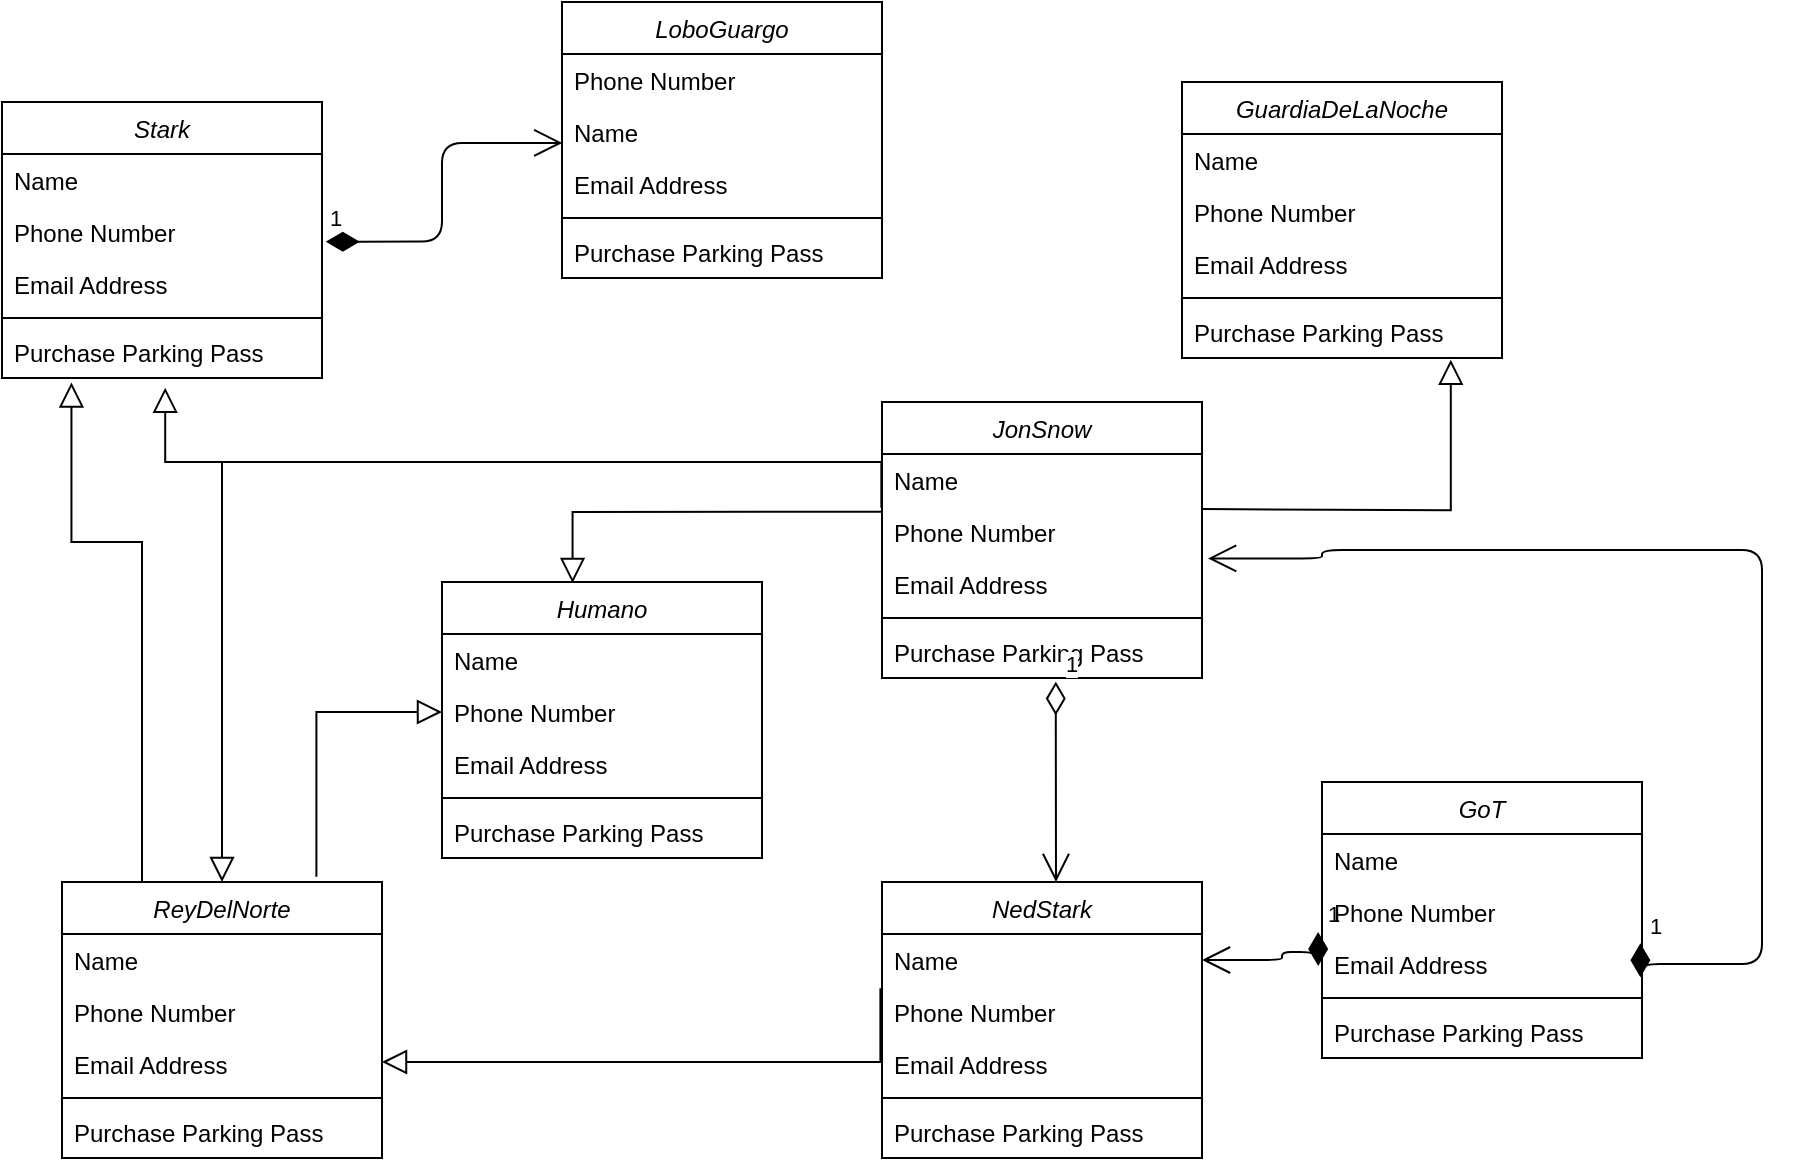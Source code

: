<mxfile version="13.6.6" type="github">
  <diagram id="C5RBs43oDa-KdzZeNtuy" name="Page-1">
    <mxGraphModel dx="1730" dy="967" grid="1" gridSize="10" guides="1" tooltips="1" connect="1" arrows="1" fold="1" page="1" pageScale="1" pageWidth="827" pageHeight="1169" math="0" shadow="0">
      <root>
        <mxCell id="WIyWlLk6GJQsqaUBKTNV-0" />
        <mxCell id="WIyWlLk6GJQsqaUBKTNV-1" parent="WIyWlLk6GJQsqaUBKTNV-0" />
        <mxCell id="zkfFHV4jXpPFQw0GAbJ--12" value="" style="endArrow=block;endSize=10;endFill=0;shadow=0;strokeWidth=1;rounded=0;edgeStyle=elbowEdgeStyle;elbow=vertical;exitX=0.795;exitY=-0.019;exitDx=0;exitDy=0;entryX=0;entryY=0.5;entryDx=0;entryDy=0;exitPerimeter=0;" parent="WIyWlLk6GJQsqaUBKTNV-1" source="v9FpdA5-NVHmIm3Xt7HI-14" target="zkfFHV4jXpPFQw0GAbJ--2" edge="1">
          <mxGeometry width="160" relative="1" as="geometry">
            <mxPoint x="210" y="358.58" as="sourcePoint" />
            <mxPoint x="340" y="358.58" as="targetPoint" />
            <Array as="points">
              <mxPoint x="180" y="855" />
            </Array>
          </mxGeometry>
        </mxCell>
        <mxCell id="v9FpdA5-NVHmIm3Xt7HI-50" value="1" style="endArrow=open;html=1;endSize=12;startArrow=diamondThin;startSize=14;startFill=1;edgeStyle=orthogonalEdgeStyle;align=left;verticalAlign=bottom;exitX=0.995;exitY=0.1;exitDx=0;exitDy=0;exitPerimeter=0;entryX=1.019;entryY=0.008;entryDx=0;entryDy=0;entryPerimeter=0;" edge="1" parent="WIyWlLk6GJQsqaUBKTNV-1" source="v9FpdA5-NVHmIm3Xt7HI-35" target="v9FpdA5-NVHmIm3Xt7HI-41">
          <mxGeometry x="-1" y="3" relative="1" as="geometry">
            <mxPoint x="260" y="820" as="sourcePoint" />
            <mxPoint x="420" y="820" as="targetPoint" />
            <Array as="points">
              <mxPoint x="880" y="981" />
              <mxPoint x="880" y="774" />
              <mxPoint x="660" y="774" />
              <mxPoint x="660" y="778" />
            </Array>
          </mxGeometry>
        </mxCell>
        <mxCell id="v9FpdA5-NVHmIm3Xt7HI-38" value="JonSnow" style="swimlane;fontStyle=2;align=center;verticalAlign=top;childLayout=stackLayout;horizontal=1;startSize=26;horizontalStack=0;resizeParent=1;resizeLast=0;collapsible=1;marginBottom=0;rounded=0;shadow=0;strokeWidth=1;" vertex="1" parent="WIyWlLk6GJQsqaUBKTNV-1">
          <mxGeometry x="440" y="700" width="160" height="138" as="geometry">
            <mxRectangle x="230" y="140" width="160" height="26" as="alternateBounds" />
          </mxGeometry>
        </mxCell>
        <mxCell id="v9FpdA5-NVHmIm3Xt7HI-39" value="Name" style="text;align=left;verticalAlign=top;spacingLeft=4;spacingRight=4;overflow=hidden;rotatable=0;points=[[0,0.5],[1,0.5]];portConstraint=eastwest;" vertex="1" parent="v9FpdA5-NVHmIm3Xt7HI-38">
          <mxGeometry y="26" width="160" height="26" as="geometry" />
        </mxCell>
        <mxCell id="v9FpdA5-NVHmIm3Xt7HI-40" value="Phone Number" style="text;align=left;verticalAlign=top;spacingLeft=4;spacingRight=4;overflow=hidden;rotatable=0;points=[[0,0.5],[1,0.5]];portConstraint=eastwest;rounded=0;shadow=0;html=0;" vertex="1" parent="v9FpdA5-NVHmIm3Xt7HI-38">
          <mxGeometry y="52" width="160" height="26" as="geometry" />
        </mxCell>
        <mxCell id="v9FpdA5-NVHmIm3Xt7HI-41" value="Email Address" style="text;align=left;verticalAlign=top;spacingLeft=4;spacingRight=4;overflow=hidden;rotatable=0;points=[[0,0.5],[1,0.5]];portConstraint=eastwest;rounded=0;shadow=0;html=0;" vertex="1" parent="v9FpdA5-NVHmIm3Xt7HI-38">
          <mxGeometry y="78" width="160" height="26" as="geometry" />
        </mxCell>
        <mxCell id="v9FpdA5-NVHmIm3Xt7HI-42" value="" style="line;html=1;strokeWidth=1;align=left;verticalAlign=middle;spacingTop=-1;spacingLeft=3;spacingRight=3;rotatable=0;labelPosition=right;points=[];portConstraint=eastwest;" vertex="1" parent="v9FpdA5-NVHmIm3Xt7HI-38">
          <mxGeometry y="104" width="160" height="8" as="geometry" />
        </mxCell>
        <mxCell id="v9FpdA5-NVHmIm3Xt7HI-43" value="Purchase Parking Pass" style="text;align=left;verticalAlign=top;spacingLeft=4;spacingRight=4;overflow=hidden;rotatable=0;points=[[0,0.5],[1,0.5]];portConstraint=eastwest;" vertex="1" parent="v9FpdA5-NVHmIm3Xt7HI-38">
          <mxGeometry y="112" width="160" height="26" as="geometry" />
        </mxCell>
        <mxCell id="v9FpdA5-NVHmIm3Xt7HI-51" value="1" style="endArrow=open;html=1;endSize=12;startArrow=diamondThin;startSize=14;startFill=1;edgeStyle=orthogonalEdgeStyle;align=left;verticalAlign=bottom;exitX=-0.012;exitY=-0.115;exitDx=0;exitDy=0;exitPerimeter=0;" edge="1" parent="WIyWlLk6GJQsqaUBKTNV-1" source="v9FpdA5-NVHmIm3Xt7HI-35" target="v9FpdA5-NVHmIm3Xt7HI-45">
          <mxGeometry x="-1" y="3" relative="1" as="geometry">
            <mxPoint x="190.0" y="820.0" as="sourcePoint" />
            <mxPoint x="640" y="1180" as="targetPoint" />
            <Array as="points">
              <mxPoint x="640" y="975" />
              <mxPoint x="640" y="979" />
            </Array>
          </mxGeometry>
        </mxCell>
        <mxCell id="v9FpdA5-NVHmIm3Xt7HI-44" value="NedStark" style="swimlane;fontStyle=2;align=center;verticalAlign=top;childLayout=stackLayout;horizontal=1;startSize=26;horizontalStack=0;resizeParent=1;resizeLast=0;collapsible=1;marginBottom=0;rounded=0;shadow=0;strokeWidth=1;" vertex="1" parent="WIyWlLk6GJQsqaUBKTNV-1">
          <mxGeometry x="440" y="940" width="160" height="138" as="geometry">
            <mxRectangle x="230" y="140" width="160" height="26" as="alternateBounds" />
          </mxGeometry>
        </mxCell>
        <mxCell id="v9FpdA5-NVHmIm3Xt7HI-45" value="Name" style="text;align=left;verticalAlign=top;spacingLeft=4;spacingRight=4;overflow=hidden;rotatable=0;points=[[0,0.5],[1,0.5]];portConstraint=eastwest;" vertex="1" parent="v9FpdA5-NVHmIm3Xt7HI-44">
          <mxGeometry y="26" width="160" height="26" as="geometry" />
        </mxCell>
        <mxCell id="v9FpdA5-NVHmIm3Xt7HI-46" value="Phone Number" style="text;align=left;verticalAlign=top;spacingLeft=4;spacingRight=4;overflow=hidden;rotatable=0;points=[[0,0.5],[1,0.5]];portConstraint=eastwest;rounded=0;shadow=0;html=0;" vertex="1" parent="v9FpdA5-NVHmIm3Xt7HI-44">
          <mxGeometry y="52" width="160" height="26" as="geometry" />
        </mxCell>
        <mxCell id="v9FpdA5-NVHmIm3Xt7HI-47" value="Email Address" style="text;align=left;verticalAlign=top;spacingLeft=4;spacingRight=4;overflow=hidden;rotatable=0;points=[[0,0.5],[1,0.5]];portConstraint=eastwest;rounded=0;shadow=0;html=0;" vertex="1" parent="v9FpdA5-NVHmIm3Xt7HI-44">
          <mxGeometry y="78" width="160" height="26" as="geometry" />
        </mxCell>
        <mxCell id="v9FpdA5-NVHmIm3Xt7HI-48" value="" style="line;html=1;strokeWidth=1;align=left;verticalAlign=middle;spacingTop=-1;spacingLeft=3;spacingRight=3;rotatable=0;labelPosition=right;points=[];portConstraint=eastwest;" vertex="1" parent="v9FpdA5-NVHmIm3Xt7HI-44">
          <mxGeometry y="104" width="160" height="8" as="geometry" />
        </mxCell>
        <mxCell id="v9FpdA5-NVHmIm3Xt7HI-49" value="Purchase Parking Pass" style="text;align=left;verticalAlign=top;spacingLeft=4;spacingRight=4;overflow=hidden;rotatable=0;points=[[0,0.5],[1,0.5]];portConstraint=eastwest;" vertex="1" parent="v9FpdA5-NVHmIm3Xt7HI-44">
          <mxGeometry y="112" width="160" height="26" as="geometry" />
        </mxCell>
        <mxCell id="v9FpdA5-NVHmIm3Xt7HI-53" value="1" style="endArrow=open;html=1;endSize=12;startArrow=diamondThin;startSize=14;startFill=0;edgeStyle=orthogonalEdgeStyle;align=left;verticalAlign=bottom;exitX=0.543;exitY=1.07;exitDx=0;exitDy=0;exitPerimeter=0;" edge="1" parent="WIyWlLk6GJQsqaUBKTNV-1" source="v9FpdA5-NVHmIm3Xt7HI-43">
          <mxGeometry x="-1" y="3" relative="1" as="geometry">
            <mxPoint x="510" y="870" as="sourcePoint" />
            <mxPoint x="527" y="940" as="targetPoint" />
            <Array as="points">
              <mxPoint x="527" y="860" />
              <mxPoint x="527" y="940" />
            </Array>
          </mxGeometry>
        </mxCell>
        <mxCell id="v9FpdA5-NVHmIm3Xt7HI-54" value="1" style="endArrow=open;html=1;endSize=12;startArrow=diamondThin;startSize=14;startFill=1;edgeStyle=orthogonalEdgeStyle;align=left;verticalAlign=bottom;exitX=1.012;exitY=0.686;exitDx=0;exitDy=0;exitPerimeter=0;entryX=0.001;entryY=0.711;entryDx=0;entryDy=0;entryPerimeter=0;" edge="1" parent="WIyWlLk6GJQsqaUBKTNV-1" source="v9FpdA5-NVHmIm3Xt7HI-9" target="v9FpdA5-NVHmIm3Xt7HI-2">
          <mxGeometry x="-1" y="3" relative="1" as="geometry">
            <mxPoint x="210" y="616.41" as="sourcePoint" />
            <mxPoint x="370" y="616.41" as="targetPoint" />
          </mxGeometry>
        </mxCell>
        <mxCell id="v9FpdA5-NVHmIm3Xt7HI-56" value="" style="endArrow=block;endSize=10;endFill=0;shadow=0;strokeWidth=1;rounded=0;edgeStyle=elbowEdgeStyle;elbow=vertical;exitX=0.25;exitY=0;exitDx=0;exitDy=0;entryX=0.217;entryY=1.085;entryDx=0;entryDy=0;entryPerimeter=0;" edge="1" parent="WIyWlLk6GJQsqaUBKTNV-1" source="v9FpdA5-NVHmIm3Xt7HI-14" target="v9FpdA5-NVHmIm3Xt7HI-12">
          <mxGeometry width="160" relative="1" as="geometry">
            <mxPoint y="480" as="sourcePoint" />
            <mxPoint x="137" y="710" as="targetPoint" />
            <Array as="points">
              <mxPoint y="770" />
            </Array>
          </mxGeometry>
        </mxCell>
        <mxCell id="v9FpdA5-NVHmIm3Xt7HI-57" value="" style="endArrow=block;endSize=10;endFill=0;shadow=0;strokeWidth=1;rounded=0;edgeStyle=elbowEdgeStyle;elbow=vertical;entryX=0.408;entryY=0.004;entryDx=0;entryDy=0;exitX=-0.002;exitY=0.109;exitDx=0;exitDy=0;exitPerimeter=0;entryPerimeter=0;" edge="1" parent="WIyWlLk6GJQsqaUBKTNV-1" source="v9FpdA5-NVHmIm3Xt7HI-40" target="zkfFHV4jXpPFQw0GAbJ--0">
          <mxGeometry width="160" relative="1" as="geometry">
            <mxPoint x="400" y="740" as="sourcePoint" />
            <mxPoint x="400" y="500" as="targetPoint" />
            <Array as="points">
              <mxPoint x="410" y="755" />
            </Array>
          </mxGeometry>
        </mxCell>
        <mxCell id="v9FpdA5-NVHmIm3Xt7HI-58" value="" style="endArrow=block;endSize=10;endFill=0;shadow=0;strokeWidth=1;rounded=0;edgeStyle=elbowEdgeStyle;elbow=vertical;entryX=0.51;entryY=1.186;entryDx=0;entryDy=0;entryPerimeter=0;exitX=-0.002;exitY=0.032;exitDx=0;exitDy=0;exitPerimeter=0;" edge="1" parent="WIyWlLk6GJQsqaUBKTNV-1" source="v9FpdA5-NVHmIm3Xt7HI-40" target="v9FpdA5-NVHmIm3Xt7HI-12">
          <mxGeometry width="160" relative="1" as="geometry">
            <mxPoint x="400" y="754" as="sourcePoint" />
            <mxPoint x="210" y="700" as="targetPoint" />
            <Array as="points">
              <mxPoint x="310" y="730" />
            </Array>
          </mxGeometry>
        </mxCell>
        <mxCell id="v9FpdA5-NVHmIm3Xt7HI-59" value="" style="endArrow=block;endSize=10;endFill=0;shadow=0;strokeWidth=1;rounded=0;edgeStyle=elbowEdgeStyle;elbow=vertical;exitX=0;exitY=0.5;exitDx=0;exitDy=0;" edge="1" parent="WIyWlLk6GJQsqaUBKTNV-1" source="v9FpdA5-NVHmIm3Xt7HI-39" target="v9FpdA5-NVHmIm3Xt7HI-14">
          <mxGeometry width="160" relative="1" as="geometry">
            <mxPoint x="360" y="750" as="sourcePoint" />
            <mxPoint x="250.0" y="488.004" as="targetPoint" />
            <Array as="points">
              <mxPoint x="250" y="730" />
              <mxPoint x="240" y="750" />
            </Array>
          </mxGeometry>
        </mxCell>
        <mxCell id="v9FpdA5-NVHmIm3Xt7HI-60" value="" style="endArrow=block;endSize=10;endFill=0;shadow=0;strokeWidth=1;rounded=0;edgeStyle=elbowEdgeStyle;elbow=vertical;entryX=0.84;entryY=1.032;entryDx=0;entryDy=0;exitX=1.002;exitY=0.058;exitDx=0;exitDy=0;exitPerimeter=0;entryPerimeter=0;" edge="1" parent="WIyWlLk6GJQsqaUBKTNV-1" source="v9FpdA5-NVHmIm3Xt7HI-40" target="v9FpdA5-NVHmIm3Xt7HI-31">
          <mxGeometry width="160" relative="1" as="geometry">
            <mxPoint x="766" y="754.004" as="sourcePoint" />
            <mxPoint x="750" y="430.004" as="targetPoint" />
            <Array as="points">
              <mxPoint x="736.32" y="754.17" />
            </Array>
          </mxGeometry>
        </mxCell>
        <mxCell id="v9FpdA5-NVHmIm3Xt7HI-61" value="" style="endArrow=block;endSize=10;endFill=0;shadow=0;strokeWidth=1;rounded=0;edgeStyle=elbowEdgeStyle;elbow=vertical;exitX=-0.005;exitY=0.041;exitDx=0;exitDy=0;exitPerimeter=0;entryX=1;entryY=0.462;entryDx=0;entryDy=0;entryPerimeter=0;" edge="1" parent="WIyWlLk6GJQsqaUBKTNV-1" source="v9FpdA5-NVHmIm3Xt7HI-46" target="v9FpdA5-NVHmIm3Xt7HI-17">
          <mxGeometry width="160" relative="1" as="geometry">
            <mxPoint x="276.0" y="854.004" as="sourcePoint" />
            <mxPoint x="240" y="1020" as="targetPoint" />
            <Array as="points">
              <mxPoint x="320" y="1030" />
            </Array>
          </mxGeometry>
        </mxCell>
        <mxCell id="v9FpdA5-NVHmIm3Xt7HI-26" value="GuardiaDeLaNoche" style="swimlane;fontStyle=2;align=center;verticalAlign=top;childLayout=stackLayout;horizontal=1;startSize=26;horizontalStack=0;resizeParent=1;resizeLast=0;collapsible=1;marginBottom=0;rounded=0;shadow=0;strokeWidth=1;" vertex="1" parent="WIyWlLk6GJQsqaUBKTNV-1">
          <mxGeometry x="590" y="540" width="160" height="138" as="geometry">
            <mxRectangle x="230" y="140" width="160" height="26" as="alternateBounds" />
          </mxGeometry>
        </mxCell>
        <mxCell id="v9FpdA5-NVHmIm3Xt7HI-27" value="Name" style="text;align=left;verticalAlign=top;spacingLeft=4;spacingRight=4;overflow=hidden;rotatable=0;points=[[0,0.5],[1,0.5]];portConstraint=eastwest;" vertex="1" parent="v9FpdA5-NVHmIm3Xt7HI-26">
          <mxGeometry y="26" width="160" height="26" as="geometry" />
        </mxCell>
        <mxCell id="v9FpdA5-NVHmIm3Xt7HI-28" value="Phone Number" style="text;align=left;verticalAlign=top;spacingLeft=4;spacingRight=4;overflow=hidden;rotatable=0;points=[[0,0.5],[1,0.5]];portConstraint=eastwest;rounded=0;shadow=0;html=0;" vertex="1" parent="v9FpdA5-NVHmIm3Xt7HI-26">
          <mxGeometry y="52" width="160" height="26" as="geometry" />
        </mxCell>
        <mxCell id="v9FpdA5-NVHmIm3Xt7HI-29" value="Email Address" style="text;align=left;verticalAlign=top;spacingLeft=4;spacingRight=4;overflow=hidden;rotatable=0;points=[[0,0.5],[1,0.5]];portConstraint=eastwest;rounded=0;shadow=0;html=0;" vertex="1" parent="v9FpdA5-NVHmIm3Xt7HI-26">
          <mxGeometry y="78" width="160" height="26" as="geometry" />
        </mxCell>
        <mxCell id="v9FpdA5-NVHmIm3Xt7HI-30" value="" style="line;html=1;strokeWidth=1;align=left;verticalAlign=middle;spacingTop=-1;spacingLeft=3;spacingRight=3;rotatable=0;labelPosition=right;points=[];portConstraint=eastwest;" vertex="1" parent="v9FpdA5-NVHmIm3Xt7HI-26">
          <mxGeometry y="104" width="160" height="8" as="geometry" />
        </mxCell>
        <mxCell id="v9FpdA5-NVHmIm3Xt7HI-31" value="Purchase Parking Pass" style="text;align=left;verticalAlign=top;spacingLeft=4;spacingRight=4;overflow=hidden;rotatable=0;points=[[0,0.5],[1,0.5]];portConstraint=eastwest;" vertex="1" parent="v9FpdA5-NVHmIm3Xt7HI-26">
          <mxGeometry y="112" width="160" height="26" as="geometry" />
        </mxCell>
        <mxCell id="v9FpdA5-NVHmIm3Xt7HI-14" value="ReyDelNorte" style="swimlane;fontStyle=2;align=center;verticalAlign=top;childLayout=stackLayout;horizontal=1;startSize=26;horizontalStack=0;resizeParent=1;resizeLast=0;collapsible=1;marginBottom=0;rounded=0;shadow=0;strokeWidth=1;" vertex="1" parent="WIyWlLk6GJQsqaUBKTNV-1">
          <mxGeometry x="30" y="940" width="160" height="138" as="geometry">
            <mxRectangle x="230" y="140" width="160" height="26" as="alternateBounds" />
          </mxGeometry>
        </mxCell>
        <mxCell id="v9FpdA5-NVHmIm3Xt7HI-15" value="Name" style="text;align=left;verticalAlign=top;spacingLeft=4;spacingRight=4;overflow=hidden;rotatable=0;points=[[0,0.5],[1,0.5]];portConstraint=eastwest;" vertex="1" parent="v9FpdA5-NVHmIm3Xt7HI-14">
          <mxGeometry y="26" width="160" height="26" as="geometry" />
        </mxCell>
        <mxCell id="v9FpdA5-NVHmIm3Xt7HI-16" value="Phone Number" style="text;align=left;verticalAlign=top;spacingLeft=4;spacingRight=4;overflow=hidden;rotatable=0;points=[[0,0.5],[1,0.5]];portConstraint=eastwest;rounded=0;shadow=0;html=0;" vertex="1" parent="v9FpdA5-NVHmIm3Xt7HI-14">
          <mxGeometry y="52" width="160" height="26" as="geometry" />
        </mxCell>
        <mxCell id="v9FpdA5-NVHmIm3Xt7HI-17" value="Email Address" style="text;align=left;verticalAlign=top;spacingLeft=4;spacingRight=4;overflow=hidden;rotatable=0;points=[[0,0.5],[1,0.5]];portConstraint=eastwest;rounded=0;shadow=0;html=0;" vertex="1" parent="v9FpdA5-NVHmIm3Xt7HI-14">
          <mxGeometry y="78" width="160" height="26" as="geometry" />
        </mxCell>
        <mxCell id="v9FpdA5-NVHmIm3Xt7HI-18" value="" style="line;html=1;strokeWidth=1;align=left;verticalAlign=middle;spacingTop=-1;spacingLeft=3;spacingRight=3;rotatable=0;labelPosition=right;points=[];portConstraint=eastwest;" vertex="1" parent="v9FpdA5-NVHmIm3Xt7HI-14">
          <mxGeometry y="104" width="160" height="8" as="geometry" />
        </mxCell>
        <mxCell id="v9FpdA5-NVHmIm3Xt7HI-19" value="Purchase Parking Pass" style="text;align=left;verticalAlign=top;spacingLeft=4;spacingRight=4;overflow=hidden;rotatable=0;points=[[0,0.5],[1,0.5]];portConstraint=eastwest;" vertex="1" parent="v9FpdA5-NVHmIm3Xt7HI-14">
          <mxGeometry y="112" width="160" height="26" as="geometry" />
        </mxCell>
        <mxCell id="zkfFHV4jXpPFQw0GAbJ--0" value="Humano" style="swimlane;fontStyle=2;align=center;verticalAlign=top;childLayout=stackLayout;horizontal=1;startSize=26;horizontalStack=0;resizeParent=1;resizeLast=0;collapsible=1;marginBottom=0;rounded=0;shadow=0;strokeWidth=1;" parent="WIyWlLk6GJQsqaUBKTNV-1" vertex="1">
          <mxGeometry x="220" y="790" width="160" height="138" as="geometry">
            <mxRectangle x="230" y="140" width="160" height="26" as="alternateBounds" />
          </mxGeometry>
        </mxCell>
        <mxCell id="zkfFHV4jXpPFQw0GAbJ--1" value="Name" style="text;align=left;verticalAlign=top;spacingLeft=4;spacingRight=4;overflow=hidden;rotatable=0;points=[[0,0.5],[1,0.5]];portConstraint=eastwest;" parent="zkfFHV4jXpPFQw0GAbJ--0" vertex="1">
          <mxGeometry y="26" width="160" height="26" as="geometry" />
        </mxCell>
        <mxCell id="zkfFHV4jXpPFQw0GAbJ--2" value="Phone Number" style="text;align=left;verticalAlign=top;spacingLeft=4;spacingRight=4;overflow=hidden;rotatable=0;points=[[0,0.5],[1,0.5]];portConstraint=eastwest;rounded=0;shadow=0;html=0;" parent="zkfFHV4jXpPFQw0GAbJ--0" vertex="1">
          <mxGeometry y="52" width="160" height="26" as="geometry" />
        </mxCell>
        <mxCell id="zkfFHV4jXpPFQw0GAbJ--3" value="Email Address" style="text;align=left;verticalAlign=top;spacingLeft=4;spacingRight=4;overflow=hidden;rotatable=0;points=[[0,0.5],[1,0.5]];portConstraint=eastwest;rounded=0;shadow=0;html=0;" parent="zkfFHV4jXpPFQw0GAbJ--0" vertex="1">
          <mxGeometry y="78" width="160" height="26" as="geometry" />
        </mxCell>
        <mxCell id="zkfFHV4jXpPFQw0GAbJ--4" value="" style="line;html=1;strokeWidth=1;align=left;verticalAlign=middle;spacingTop=-1;spacingLeft=3;spacingRight=3;rotatable=0;labelPosition=right;points=[];portConstraint=eastwest;" parent="zkfFHV4jXpPFQw0GAbJ--0" vertex="1">
          <mxGeometry y="104" width="160" height="8" as="geometry" />
        </mxCell>
        <mxCell id="zkfFHV4jXpPFQw0GAbJ--5" value="Purchase Parking Pass" style="text;align=left;verticalAlign=top;spacingLeft=4;spacingRight=4;overflow=hidden;rotatable=0;points=[[0,0.5],[1,0.5]];portConstraint=eastwest;" parent="zkfFHV4jXpPFQw0GAbJ--0" vertex="1">
          <mxGeometry y="112" width="160" height="26" as="geometry" />
        </mxCell>
        <mxCell id="v9FpdA5-NVHmIm3Xt7HI-7" value="Stark" style="swimlane;fontStyle=2;align=center;verticalAlign=top;childLayout=stackLayout;horizontal=1;startSize=26;horizontalStack=0;resizeParent=1;resizeLast=0;collapsible=1;marginBottom=0;rounded=0;shadow=0;strokeWidth=1;" vertex="1" parent="WIyWlLk6GJQsqaUBKTNV-1">
          <mxGeometry y="550" width="160" height="138" as="geometry">
            <mxRectangle x="230" y="140" width="160" height="26" as="alternateBounds" />
          </mxGeometry>
        </mxCell>
        <mxCell id="v9FpdA5-NVHmIm3Xt7HI-8" value="Name" style="text;align=left;verticalAlign=top;spacingLeft=4;spacingRight=4;overflow=hidden;rotatable=0;points=[[0,0.5],[1,0.5]];portConstraint=eastwest;" vertex="1" parent="v9FpdA5-NVHmIm3Xt7HI-7">
          <mxGeometry y="26" width="160" height="26" as="geometry" />
        </mxCell>
        <mxCell id="v9FpdA5-NVHmIm3Xt7HI-9" value="Phone Number" style="text;align=left;verticalAlign=top;spacingLeft=4;spacingRight=4;overflow=hidden;rotatable=0;points=[[0,0.5],[1,0.5]];portConstraint=eastwest;rounded=0;shadow=0;html=0;" vertex="1" parent="v9FpdA5-NVHmIm3Xt7HI-7">
          <mxGeometry y="52" width="160" height="26" as="geometry" />
        </mxCell>
        <mxCell id="v9FpdA5-NVHmIm3Xt7HI-10" value="Email Address" style="text;align=left;verticalAlign=top;spacingLeft=4;spacingRight=4;overflow=hidden;rotatable=0;points=[[0,0.5],[1,0.5]];portConstraint=eastwest;rounded=0;shadow=0;html=0;" vertex="1" parent="v9FpdA5-NVHmIm3Xt7HI-7">
          <mxGeometry y="78" width="160" height="26" as="geometry" />
        </mxCell>
        <mxCell id="v9FpdA5-NVHmIm3Xt7HI-11" value="" style="line;html=1;strokeWidth=1;align=left;verticalAlign=middle;spacingTop=-1;spacingLeft=3;spacingRight=3;rotatable=0;labelPosition=right;points=[];portConstraint=eastwest;" vertex="1" parent="v9FpdA5-NVHmIm3Xt7HI-7">
          <mxGeometry y="104" width="160" height="8" as="geometry" />
        </mxCell>
        <mxCell id="v9FpdA5-NVHmIm3Xt7HI-12" value="Purchase Parking Pass" style="text;align=left;verticalAlign=top;spacingLeft=4;spacingRight=4;overflow=hidden;rotatable=0;points=[[0,0.5],[1,0.5]];portConstraint=eastwest;" vertex="1" parent="v9FpdA5-NVHmIm3Xt7HI-7">
          <mxGeometry y="112" width="160" height="26" as="geometry" />
        </mxCell>
        <mxCell id="v9FpdA5-NVHmIm3Xt7HI-1" value="LoboGuargo" style="swimlane;fontStyle=2;align=center;verticalAlign=top;childLayout=stackLayout;horizontal=1;startSize=26;horizontalStack=0;resizeParent=1;resizeLast=0;collapsible=1;marginBottom=0;rounded=0;shadow=0;strokeWidth=1;" vertex="1" parent="WIyWlLk6GJQsqaUBKTNV-1">
          <mxGeometry x="280" y="500" width="160" height="138" as="geometry">
            <mxRectangle x="230" y="140" width="160" height="26" as="alternateBounds" />
          </mxGeometry>
        </mxCell>
        <mxCell id="v9FpdA5-NVHmIm3Xt7HI-3" value="Phone Number" style="text;align=left;verticalAlign=top;spacingLeft=4;spacingRight=4;overflow=hidden;rotatable=0;points=[[0,0.5],[1,0.5]];portConstraint=eastwest;rounded=0;shadow=0;html=0;" vertex="1" parent="v9FpdA5-NVHmIm3Xt7HI-1">
          <mxGeometry y="26" width="160" height="26" as="geometry" />
        </mxCell>
        <mxCell id="v9FpdA5-NVHmIm3Xt7HI-2" value="Name" style="text;align=left;verticalAlign=top;spacingLeft=4;spacingRight=4;overflow=hidden;rotatable=0;points=[[0,0.5],[1,0.5]];portConstraint=eastwest;" vertex="1" parent="v9FpdA5-NVHmIm3Xt7HI-1">
          <mxGeometry y="52" width="160" height="26" as="geometry" />
        </mxCell>
        <mxCell id="v9FpdA5-NVHmIm3Xt7HI-4" value="Email Address" style="text;align=left;verticalAlign=top;spacingLeft=4;spacingRight=4;overflow=hidden;rotatable=0;points=[[0,0.5],[1,0.5]];portConstraint=eastwest;rounded=0;shadow=0;html=0;" vertex="1" parent="v9FpdA5-NVHmIm3Xt7HI-1">
          <mxGeometry y="78" width="160" height="26" as="geometry" />
        </mxCell>
        <mxCell id="v9FpdA5-NVHmIm3Xt7HI-5" value="" style="line;html=1;strokeWidth=1;align=left;verticalAlign=middle;spacingTop=-1;spacingLeft=3;spacingRight=3;rotatable=0;labelPosition=right;points=[];portConstraint=eastwest;" vertex="1" parent="v9FpdA5-NVHmIm3Xt7HI-1">
          <mxGeometry y="104" width="160" height="8" as="geometry" />
        </mxCell>
        <mxCell id="v9FpdA5-NVHmIm3Xt7HI-6" value="Purchase Parking Pass" style="text;align=left;verticalAlign=top;spacingLeft=4;spacingRight=4;overflow=hidden;rotatable=0;points=[[0,0.5],[1,0.5]];portConstraint=eastwest;" vertex="1" parent="v9FpdA5-NVHmIm3Xt7HI-1">
          <mxGeometry y="112" width="160" height="26" as="geometry" />
        </mxCell>
        <mxCell id="v9FpdA5-NVHmIm3Xt7HI-32" value="GoT" style="swimlane;fontStyle=2;align=center;verticalAlign=top;childLayout=stackLayout;horizontal=1;startSize=26;horizontalStack=0;resizeParent=1;resizeLast=0;collapsible=1;marginBottom=0;rounded=0;shadow=0;strokeWidth=1;" vertex="1" parent="WIyWlLk6GJQsqaUBKTNV-1">
          <mxGeometry x="660" y="890" width="160" height="138" as="geometry">
            <mxRectangle x="230" y="140" width="160" height="26" as="alternateBounds" />
          </mxGeometry>
        </mxCell>
        <mxCell id="v9FpdA5-NVHmIm3Xt7HI-33" value="Name" style="text;align=left;verticalAlign=top;spacingLeft=4;spacingRight=4;overflow=hidden;rotatable=0;points=[[0,0.5],[1,0.5]];portConstraint=eastwest;" vertex="1" parent="v9FpdA5-NVHmIm3Xt7HI-32">
          <mxGeometry y="26" width="160" height="26" as="geometry" />
        </mxCell>
        <mxCell id="v9FpdA5-NVHmIm3Xt7HI-34" value="Phone Number" style="text;align=left;verticalAlign=top;spacingLeft=4;spacingRight=4;overflow=hidden;rotatable=0;points=[[0,0.5],[1,0.5]];portConstraint=eastwest;rounded=0;shadow=0;html=0;" vertex="1" parent="v9FpdA5-NVHmIm3Xt7HI-32">
          <mxGeometry y="52" width="160" height="26" as="geometry" />
        </mxCell>
        <mxCell id="v9FpdA5-NVHmIm3Xt7HI-35" value="Email Address" style="text;align=left;verticalAlign=top;spacingLeft=4;spacingRight=4;overflow=hidden;rotatable=0;points=[[0,0.5],[1,0.5]];portConstraint=eastwest;rounded=0;shadow=0;html=0;" vertex="1" parent="v9FpdA5-NVHmIm3Xt7HI-32">
          <mxGeometry y="78" width="160" height="26" as="geometry" />
        </mxCell>
        <mxCell id="v9FpdA5-NVHmIm3Xt7HI-36" value="" style="line;html=1;strokeWidth=1;align=left;verticalAlign=middle;spacingTop=-1;spacingLeft=3;spacingRight=3;rotatable=0;labelPosition=right;points=[];portConstraint=eastwest;" vertex="1" parent="v9FpdA5-NVHmIm3Xt7HI-32">
          <mxGeometry y="104" width="160" height="8" as="geometry" />
        </mxCell>
        <mxCell id="v9FpdA5-NVHmIm3Xt7HI-37" value="Purchase Parking Pass" style="text;align=left;verticalAlign=top;spacingLeft=4;spacingRight=4;overflow=hidden;rotatable=0;points=[[0,0.5],[1,0.5]];portConstraint=eastwest;" vertex="1" parent="v9FpdA5-NVHmIm3Xt7HI-32">
          <mxGeometry y="112" width="160" height="26" as="geometry" />
        </mxCell>
      </root>
    </mxGraphModel>
  </diagram>
</mxfile>
